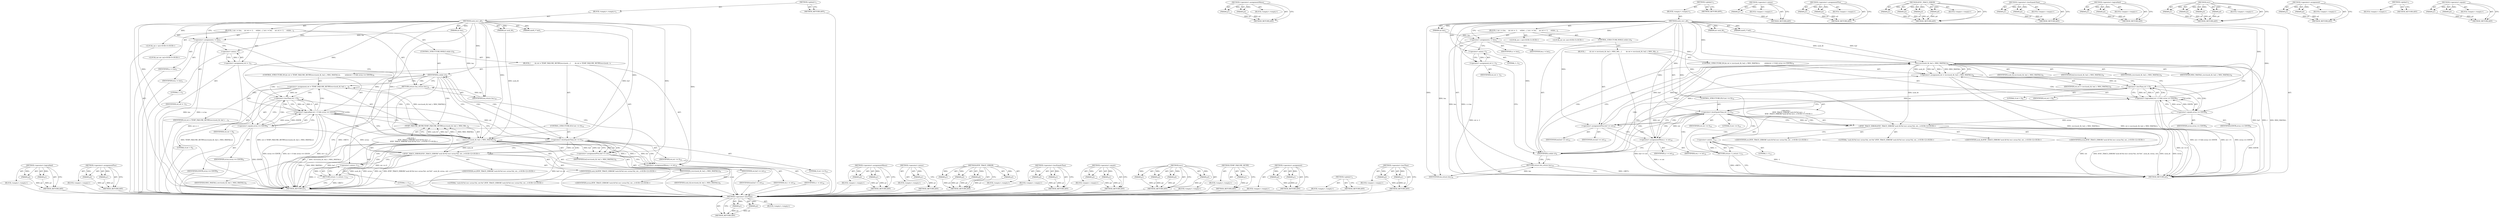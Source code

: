 digraph "&lt;operator&gt;.lessThan" {
vulnerable_103 [label=<(METHOD,&lt;operator&gt;.lessThan)>];
vulnerable_104 [label=<(PARAM,p1)>];
vulnerable_105 [label=<(PARAM,p2)>];
vulnerable_106 [label=<(BLOCK,&lt;empty&gt;,&lt;empty&gt;)>];
vulnerable_107 [label=<(METHOD_RETURN,ANY)>];
vulnerable_130 [label=<(METHOD,&lt;operator&gt;.assignmentMinus)>];
vulnerable_131 [label=<(PARAM,p1)>];
vulnerable_132 [label=<(PARAM,p2)>];
vulnerable_133 [label=<(BLOCK,&lt;empty&gt;,&lt;empty&gt;)>];
vulnerable_134 [label=<(METHOD_RETURN,ANY)>];
vulnerable_6 [label=<(METHOD,&lt;global&gt;)<SUB>1</SUB>>];
vulnerable_7 [label=<(BLOCK,&lt;empty&gt;,&lt;empty&gt;)<SUB>1</SUB>>];
vulnerable_8 [label=<(METHOD,sock_recv_all)<SUB>1</SUB>>];
vulnerable_9 [label=<(PARAM,int sock_fd)<SUB>1</SUB>>];
vulnerable_10 [label=<(PARAM,uint8_t* buf)<SUB>1</SUB>>];
vulnerable_11 [label=<(PARAM,int len)<SUB>1</SUB>>];
vulnerable_12 [label=<(BLOCK,{
 int r = len;

     int ret = -1;
     while(...,{
 int r = len;

     int ret = -1;
     while(...)<SUB>2</SUB>>];
vulnerable_13 [label="<(LOCAL,int r: int)<SUB>3</SUB>>"];
vulnerable_14 [label=<(&lt;operator&gt;.assignment,r = len)<SUB>3</SUB>>];
vulnerable_15 [label=<(IDENTIFIER,r,r = len)<SUB>3</SUB>>];
vulnerable_16 [label=<(IDENTIFIER,len,r = len)<SUB>3</SUB>>];
vulnerable_17 [label="<(LOCAL,int ret: int)<SUB>5</SUB>>"];
vulnerable_18 [label=<(&lt;operator&gt;.assignment,ret = -1)<SUB>5</SUB>>];
vulnerable_19 [label=<(IDENTIFIER,ret,ret = -1)<SUB>5</SUB>>];
vulnerable_20 [label=<(&lt;operator&gt;.minus,-1)<SUB>5</SUB>>];
vulnerable_21 [label=<(LITERAL,1,-1)<SUB>5</SUB>>];
vulnerable_22 [label=<(CONTROL_STRUCTURE,WHILE,while (r))<SUB>6</SUB>>];
vulnerable_23 [label=<(IDENTIFIER,r,while (r))<SUB>6</SUB>>];
vulnerable_24 [label=<(BLOCK,{
        do ret = recv(sock_fd, buf, r, MSG_WA...,{
        do ret = recv(sock_fd, buf, r, MSG_WA...)<SUB>7</SUB>>];
vulnerable_25 [label=<(CONTROL_STRUCTURE,DO,do ret = recv(sock_fd, buf, r, MSG_WAITALL);
         while(ret &lt; 0 &amp;&amp; errno == EINTR);)<SUB>8</SUB>>];
vulnerable_26 [label=<(&lt;operator&gt;.assignment,ret = recv(sock_fd, buf, r, MSG_WAITALL))<SUB>8</SUB>>];
vulnerable_27 [label=<(IDENTIFIER,ret,ret = recv(sock_fd, buf, r, MSG_WAITALL))<SUB>8</SUB>>];
vulnerable_28 [label=<(recv,recv(sock_fd, buf, r, MSG_WAITALL))<SUB>8</SUB>>];
vulnerable_29 [label=<(IDENTIFIER,sock_fd,recv(sock_fd, buf, r, MSG_WAITALL))<SUB>8</SUB>>];
vulnerable_30 [label=<(IDENTIFIER,buf,recv(sock_fd, buf, r, MSG_WAITALL))<SUB>8</SUB>>];
vulnerable_31 [label=<(IDENTIFIER,r,recv(sock_fd, buf, r, MSG_WAITALL))<SUB>8</SUB>>];
vulnerable_32 [label=<(IDENTIFIER,MSG_WAITALL,recv(sock_fd, buf, r, MSG_WAITALL))<SUB>8</SUB>>];
vulnerable_33 [label=<(&lt;operator&gt;.logicalAnd,ret &lt; 0 &amp;&amp; errno == EINTR)<SUB>9</SUB>>];
vulnerable_34 [label=<(&lt;operator&gt;.lessThan,ret &lt; 0)<SUB>9</SUB>>];
vulnerable_35 [label=<(IDENTIFIER,ret,ret &lt; 0)<SUB>9</SUB>>];
vulnerable_36 [label=<(LITERAL,0,ret &lt; 0)<SUB>9</SUB>>];
vulnerable_37 [label=<(&lt;operator&gt;.equals,errno == EINTR)<SUB>9</SUB>>];
vulnerable_38 [label=<(IDENTIFIER,errno,errno == EINTR)<SUB>9</SUB>>];
vulnerable_39 [label=<(IDENTIFIER,EINTR,errno == EINTR)<SUB>9</SUB>>];
vulnerable_40 [label=<(CONTROL_STRUCTURE,IF,if (ret &lt;= 0))<SUB>10</SUB>>];
vulnerable_41 [label=<(&lt;operator&gt;.lessEqualsThan,ret &lt;= 0)<SUB>10</SUB>>];
vulnerable_42 [label=<(IDENTIFIER,ret,ret &lt;= 0)<SUB>10</SUB>>];
vulnerable_43 [label=<(LITERAL,0,ret &lt;= 0)<SUB>10</SUB>>];
vulnerable_44 [label="<(BLOCK,{
            BTIF_TRACE_ERROR(&quot;sock fd:%d recv...,{
            BTIF_TRACE_ERROR(&quot;sock fd:%d recv...)<SUB>11</SUB>>"];
vulnerable_45 [label="<(BTIF_TRACE_ERROR,BTIF_TRACE_ERROR(&quot;sock fd:%d recv errno:%d, ret...)<SUB>12</SUB>>"];
vulnerable_46 [label="<(LITERAL,&quot;sock fd:%d recv errno:%d, ret:%d&quot;,BTIF_TRACE_ERROR(&quot;sock fd:%d recv errno:%d, ret...)<SUB>12</SUB>>"];
vulnerable_47 [label="<(IDENTIFIER,sock_fd,BTIF_TRACE_ERROR(&quot;sock fd:%d recv errno:%d, ret...)<SUB>12</SUB>>"];
vulnerable_48 [label="<(IDENTIFIER,errno,BTIF_TRACE_ERROR(&quot;sock fd:%d recv errno:%d, ret...)<SUB>12</SUB>>"];
vulnerable_49 [label="<(IDENTIFIER,ret,BTIF_TRACE_ERROR(&quot;sock fd:%d recv errno:%d, ret...)<SUB>12</SUB>>"];
vulnerable_50 [label=<(RETURN,return -1;,return -1;)<SUB>13</SUB>>];
vulnerable_51 [label=<(&lt;operator&gt;.minus,-1)<SUB>13</SUB>>];
vulnerable_52 [label=<(LITERAL,1,-1)<SUB>13</SUB>>];
vulnerable_53 [label=<(&lt;operator&gt;.assignmentPlus,buf += ret)<SUB>15</SUB>>];
vulnerable_54 [label=<(IDENTIFIER,buf,buf += ret)<SUB>15</SUB>>];
vulnerable_55 [label=<(IDENTIFIER,ret,buf += ret)<SUB>15</SUB>>];
vulnerable_56 [label=<(&lt;operator&gt;.assignmentMinus,r -= ret)<SUB>16</SUB>>];
vulnerable_57 [label=<(IDENTIFIER,r,r -= ret)<SUB>16</SUB>>];
vulnerable_58 [label=<(IDENTIFIER,ret,r -= ret)<SUB>16</SUB>>];
vulnerable_59 [label=<(RETURN,return len;,return len;)<SUB>18</SUB>>];
vulnerable_60 [label=<(IDENTIFIER,len,return len;)<SUB>18</SUB>>];
vulnerable_61 [label=<(METHOD_RETURN,int)<SUB>1</SUB>>];
vulnerable_63 [label=<(METHOD_RETURN,ANY)<SUB>1</SUB>>];
vulnerable_87 [label=<(METHOD,&lt;operator&gt;.minus)>];
vulnerable_88 [label=<(PARAM,p1)>];
vulnerable_89 [label=<(BLOCK,&lt;empty&gt;,&lt;empty&gt;)>];
vulnerable_90 [label=<(METHOD_RETURN,ANY)>];
vulnerable_125 [label=<(METHOD,&lt;operator&gt;.assignmentPlus)>];
vulnerable_126 [label=<(PARAM,p1)>];
vulnerable_127 [label=<(PARAM,p2)>];
vulnerable_128 [label=<(BLOCK,&lt;empty&gt;,&lt;empty&gt;)>];
vulnerable_129 [label=<(METHOD_RETURN,ANY)>];
vulnerable_118 [label=<(METHOD,BTIF_TRACE_ERROR)>];
vulnerable_119 [label=<(PARAM,p1)>];
vulnerable_120 [label=<(PARAM,p2)>];
vulnerable_121 [label=<(PARAM,p3)>];
vulnerable_122 [label=<(PARAM,p4)>];
vulnerable_123 [label=<(BLOCK,&lt;empty&gt;,&lt;empty&gt;)>];
vulnerable_124 [label=<(METHOD_RETURN,ANY)>];
vulnerable_113 [label=<(METHOD,&lt;operator&gt;.lessEqualsThan)>];
vulnerable_114 [label=<(PARAM,p1)>];
vulnerable_115 [label=<(PARAM,p2)>];
vulnerable_116 [label=<(BLOCK,&lt;empty&gt;,&lt;empty&gt;)>];
vulnerable_117 [label=<(METHOD_RETURN,ANY)>];
vulnerable_98 [label=<(METHOD,&lt;operator&gt;.logicalAnd)>];
vulnerable_99 [label=<(PARAM,p1)>];
vulnerable_100 [label=<(PARAM,p2)>];
vulnerable_101 [label=<(BLOCK,&lt;empty&gt;,&lt;empty&gt;)>];
vulnerable_102 [label=<(METHOD_RETURN,ANY)>];
vulnerable_91 [label=<(METHOD,recv)>];
vulnerable_92 [label=<(PARAM,p1)>];
vulnerable_93 [label=<(PARAM,p2)>];
vulnerable_94 [label=<(PARAM,p3)>];
vulnerable_95 [label=<(PARAM,p4)>];
vulnerable_96 [label=<(BLOCK,&lt;empty&gt;,&lt;empty&gt;)>];
vulnerable_97 [label=<(METHOD_RETURN,ANY)>];
vulnerable_82 [label=<(METHOD,&lt;operator&gt;.assignment)>];
vulnerable_83 [label=<(PARAM,p1)>];
vulnerable_84 [label=<(PARAM,p2)>];
vulnerable_85 [label=<(BLOCK,&lt;empty&gt;,&lt;empty&gt;)>];
vulnerable_86 [label=<(METHOD_RETURN,ANY)>];
vulnerable_76 [label=<(METHOD,&lt;global&gt;)<SUB>1</SUB>>];
vulnerable_77 [label=<(BLOCK,&lt;empty&gt;,&lt;empty&gt;)>];
vulnerable_78 [label=<(METHOD_RETURN,ANY)>];
vulnerable_108 [label=<(METHOD,&lt;operator&gt;.equals)>];
vulnerable_109 [label=<(PARAM,p1)>];
vulnerable_110 [label=<(PARAM,p2)>];
vulnerable_111 [label=<(BLOCK,&lt;empty&gt;,&lt;empty&gt;)>];
vulnerable_112 [label=<(METHOD_RETURN,ANY)>];
fixed_103 [label=<(METHOD,&lt;operator&gt;.logicalAnd)>];
fixed_104 [label=<(PARAM,p1)>];
fixed_105 [label=<(PARAM,p2)>];
fixed_106 [label=<(BLOCK,&lt;empty&gt;,&lt;empty&gt;)>];
fixed_107 [label=<(METHOD_RETURN,ANY)>];
fixed_130 [label=<(METHOD,&lt;operator&gt;.assignmentPlus)>];
fixed_131 [label=<(PARAM,p1)>];
fixed_132 [label=<(PARAM,p2)>];
fixed_133 [label=<(BLOCK,&lt;empty&gt;,&lt;empty&gt;)>];
fixed_134 [label=<(METHOD_RETURN,ANY)>];
fixed_6 [label=<(METHOD,&lt;global&gt;)<SUB>1</SUB>>];
fixed_7 [label=<(BLOCK,&lt;empty&gt;,&lt;empty&gt;)<SUB>1</SUB>>];
fixed_8 [label=<(METHOD,sock_recv_all)<SUB>1</SUB>>];
fixed_9 [label=<(PARAM,int sock_fd)<SUB>1</SUB>>];
fixed_10 [label=<(PARAM,uint8_t* buf)<SUB>1</SUB>>];
fixed_11 [label=<(PARAM,int len)<SUB>1</SUB>>];
fixed_12 [label=<(BLOCK,{
 int r = len;

     int ret = -1;
     while(...,{
 int r = len;

     int ret = -1;
     while(...)<SUB>2</SUB>>];
fixed_13 [label="<(LOCAL,int r: int)<SUB>3</SUB>>"];
fixed_14 [label=<(&lt;operator&gt;.assignment,r = len)<SUB>3</SUB>>];
fixed_15 [label=<(IDENTIFIER,r,r = len)<SUB>3</SUB>>];
fixed_16 [label=<(IDENTIFIER,len,r = len)<SUB>3</SUB>>];
fixed_17 [label="<(LOCAL,int ret: int)<SUB>5</SUB>>"];
fixed_18 [label=<(&lt;operator&gt;.assignment,ret = -1)<SUB>5</SUB>>];
fixed_19 [label=<(IDENTIFIER,ret,ret = -1)<SUB>5</SUB>>];
fixed_20 [label=<(&lt;operator&gt;.minus,-1)<SUB>5</SUB>>];
fixed_21 [label=<(LITERAL,1,-1)<SUB>5</SUB>>];
fixed_22 [label=<(CONTROL_STRUCTURE,WHILE,while (r))<SUB>6</SUB>>];
fixed_23 [label=<(IDENTIFIER,r,while (r))<SUB>6</SUB>>];
fixed_24 [label=<(BLOCK,{
        do ret = TEMP_FAILURE_RETRY(recv(sock...,{
        do ret = TEMP_FAILURE_RETRY(recv(sock...)<SUB>7</SUB>>];
fixed_25 [label=<(CONTROL_STRUCTURE,DO,do ret = TEMP_FAILURE_RETRY(recv(sock_fd, buf, r, MSG_WAITALL));
         while(ret &lt; 0 &amp;&amp; errno == EINTR);)<SUB>8</SUB>>];
fixed_26 [label=<(&lt;operator&gt;.assignment,ret = TEMP_FAILURE_RETRY(recv(sock_fd, buf, r, ...)<SUB>8</SUB>>];
fixed_27 [label=<(IDENTIFIER,ret,ret = TEMP_FAILURE_RETRY(recv(sock_fd, buf, r, ...)<SUB>8</SUB>>];
fixed_28 [label=<(TEMP_FAILURE_RETRY,TEMP_FAILURE_RETRY(recv(sock_fd, buf, r, MSG_WA...)<SUB>8</SUB>>];
fixed_29 [label=<(recv,recv(sock_fd, buf, r, MSG_WAITALL))<SUB>8</SUB>>];
fixed_30 [label=<(IDENTIFIER,sock_fd,recv(sock_fd, buf, r, MSG_WAITALL))<SUB>8</SUB>>];
fixed_31 [label=<(IDENTIFIER,buf,recv(sock_fd, buf, r, MSG_WAITALL))<SUB>8</SUB>>];
fixed_32 [label=<(IDENTIFIER,r,recv(sock_fd, buf, r, MSG_WAITALL))<SUB>8</SUB>>];
fixed_33 [label=<(IDENTIFIER,MSG_WAITALL,recv(sock_fd, buf, r, MSG_WAITALL))<SUB>8</SUB>>];
fixed_34 [label=<(&lt;operator&gt;.logicalAnd,ret &lt; 0 &amp;&amp; errno == EINTR)<SUB>9</SUB>>];
fixed_35 [label=<(&lt;operator&gt;.lessThan,ret &lt; 0)<SUB>9</SUB>>];
fixed_36 [label=<(IDENTIFIER,ret,ret &lt; 0)<SUB>9</SUB>>];
fixed_37 [label=<(LITERAL,0,ret &lt; 0)<SUB>9</SUB>>];
fixed_38 [label=<(&lt;operator&gt;.equals,errno == EINTR)<SUB>9</SUB>>];
fixed_39 [label=<(IDENTIFIER,errno,errno == EINTR)<SUB>9</SUB>>];
fixed_40 [label=<(IDENTIFIER,EINTR,errno == EINTR)<SUB>9</SUB>>];
fixed_41 [label=<(CONTROL_STRUCTURE,IF,if (ret &lt;= 0))<SUB>10</SUB>>];
fixed_42 [label=<(&lt;operator&gt;.lessEqualsThan,ret &lt;= 0)<SUB>10</SUB>>];
fixed_43 [label=<(IDENTIFIER,ret,ret &lt;= 0)<SUB>10</SUB>>];
fixed_44 [label=<(LITERAL,0,ret &lt;= 0)<SUB>10</SUB>>];
fixed_45 [label="<(BLOCK,{
            BTIF_TRACE_ERROR(&quot;sock fd:%d recv...,{
            BTIF_TRACE_ERROR(&quot;sock fd:%d recv...)<SUB>11</SUB>>"];
fixed_46 [label="<(BTIF_TRACE_ERROR,BTIF_TRACE_ERROR(&quot;sock fd:%d recv errno:%d, ret...)<SUB>12</SUB>>"];
fixed_47 [label="<(LITERAL,&quot;sock fd:%d recv errno:%d, ret:%d&quot;,BTIF_TRACE_ERROR(&quot;sock fd:%d recv errno:%d, ret...)<SUB>12</SUB>>"];
fixed_48 [label="<(IDENTIFIER,sock_fd,BTIF_TRACE_ERROR(&quot;sock fd:%d recv errno:%d, ret...)<SUB>12</SUB>>"];
fixed_49 [label="<(IDENTIFIER,errno,BTIF_TRACE_ERROR(&quot;sock fd:%d recv errno:%d, ret...)<SUB>12</SUB>>"];
fixed_50 [label="<(IDENTIFIER,ret,BTIF_TRACE_ERROR(&quot;sock fd:%d recv errno:%d, ret...)<SUB>12</SUB>>"];
fixed_51 [label=<(RETURN,return -1;,return -1;)<SUB>13</SUB>>];
fixed_52 [label=<(&lt;operator&gt;.minus,-1)<SUB>13</SUB>>];
fixed_53 [label=<(LITERAL,1,-1)<SUB>13</SUB>>];
fixed_54 [label=<(&lt;operator&gt;.assignmentPlus,buf += ret)<SUB>15</SUB>>];
fixed_55 [label=<(IDENTIFIER,buf,buf += ret)<SUB>15</SUB>>];
fixed_56 [label=<(IDENTIFIER,ret,buf += ret)<SUB>15</SUB>>];
fixed_57 [label=<(&lt;operator&gt;.assignmentMinus,r -= ret)<SUB>16</SUB>>];
fixed_58 [label=<(IDENTIFIER,r,r -= ret)<SUB>16</SUB>>];
fixed_59 [label=<(IDENTIFIER,ret,r -= ret)<SUB>16</SUB>>];
fixed_60 [label=<(RETURN,return len;,return len;)<SUB>18</SUB>>];
fixed_61 [label=<(IDENTIFIER,len,return len;)<SUB>18</SUB>>];
fixed_62 [label=<(METHOD_RETURN,int)<SUB>1</SUB>>];
fixed_64 [label=<(METHOD_RETURN,ANY)<SUB>1</SUB>>];
fixed_135 [label=<(METHOD,&lt;operator&gt;.assignmentMinus)>];
fixed_136 [label=<(PARAM,p1)>];
fixed_137 [label=<(PARAM,p2)>];
fixed_138 [label=<(BLOCK,&lt;empty&gt;,&lt;empty&gt;)>];
fixed_139 [label=<(METHOD_RETURN,ANY)>];
fixed_88 [label=<(METHOD,&lt;operator&gt;.minus)>];
fixed_89 [label=<(PARAM,p1)>];
fixed_90 [label=<(BLOCK,&lt;empty&gt;,&lt;empty&gt;)>];
fixed_91 [label=<(METHOD_RETURN,ANY)>];
fixed_123 [label=<(METHOD,BTIF_TRACE_ERROR)>];
fixed_124 [label=<(PARAM,p1)>];
fixed_125 [label=<(PARAM,p2)>];
fixed_126 [label=<(PARAM,p3)>];
fixed_127 [label=<(PARAM,p4)>];
fixed_128 [label=<(BLOCK,&lt;empty&gt;,&lt;empty&gt;)>];
fixed_129 [label=<(METHOD_RETURN,ANY)>];
fixed_118 [label=<(METHOD,&lt;operator&gt;.lessEqualsThan)>];
fixed_119 [label=<(PARAM,p1)>];
fixed_120 [label=<(PARAM,p2)>];
fixed_121 [label=<(BLOCK,&lt;empty&gt;,&lt;empty&gt;)>];
fixed_122 [label=<(METHOD_RETURN,ANY)>];
fixed_113 [label=<(METHOD,&lt;operator&gt;.equals)>];
fixed_114 [label=<(PARAM,p1)>];
fixed_115 [label=<(PARAM,p2)>];
fixed_116 [label=<(BLOCK,&lt;empty&gt;,&lt;empty&gt;)>];
fixed_117 [label=<(METHOD_RETURN,ANY)>];
fixed_96 [label=<(METHOD,recv)>];
fixed_97 [label=<(PARAM,p1)>];
fixed_98 [label=<(PARAM,p2)>];
fixed_99 [label=<(PARAM,p3)>];
fixed_100 [label=<(PARAM,p4)>];
fixed_101 [label=<(BLOCK,&lt;empty&gt;,&lt;empty&gt;)>];
fixed_102 [label=<(METHOD_RETURN,ANY)>];
fixed_92 [label=<(METHOD,TEMP_FAILURE_RETRY)>];
fixed_93 [label=<(PARAM,p1)>];
fixed_94 [label=<(BLOCK,&lt;empty&gt;,&lt;empty&gt;)>];
fixed_95 [label=<(METHOD_RETURN,ANY)>];
fixed_83 [label=<(METHOD,&lt;operator&gt;.assignment)>];
fixed_84 [label=<(PARAM,p1)>];
fixed_85 [label=<(PARAM,p2)>];
fixed_86 [label=<(BLOCK,&lt;empty&gt;,&lt;empty&gt;)>];
fixed_87 [label=<(METHOD_RETURN,ANY)>];
fixed_77 [label=<(METHOD,&lt;global&gt;)<SUB>1</SUB>>];
fixed_78 [label=<(BLOCK,&lt;empty&gt;,&lt;empty&gt;)>];
fixed_79 [label=<(METHOD_RETURN,ANY)>];
fixed_108 [label=<(METHOD,&lt;operator&gt;.lessThan)>];
fixed_109 [label=<(PARAM,p1)>];
fixed_110 [label=<(PARAM,p2)>];
fixed_111 [label=<(BLOCK,&lt;empty&gt;,&lt;empty&gt;)>];
fixed_112 [label=<(METHOD_RETURN,ANY)>];
vulnerable_103 -> vulnerable_104  [key=0, label="AST: "];
vulnerable_103 -> vulnerable_104  [key=1, label="DDG: "];
vulnerable_103 -> vulnerable_106  [key=0, label="AST: "];
vulnerable_103 -> vulnerable_105  [key=0, label="AST: "];
vulnerable_103 -> vulnerable_105  [key=1, label="DDG: "];
vulnerable_103 -> vulnerable_107  [key=0, label="AST: "];
vulnerable_103 -> vulnerable_107  [key=1, label="CFG: "];
vulnerable_104 -> vulnerable_107  [key=0, label="DDG: p1"];
vulnerable_105 -> vulnerable_107  [key=0, label="DDG: p2"];
vulnerable_130 -> vulnerable_131  [key=0, label="AST: "];
vulnerable_130 -> vulnerable_131  [key=1, label="DDG: "];
vulnerable_130 -> vulnerable_133  [key=0, label="AST: "];
vulnerable_130 -> vulnerable_132  [key=0, label="AST: "];
vulnerable_130 -> vulnerable_132  [key=1, label="DDG: "];
vulnerable_130 -> vulnerable_134  [key=0, label="AST: "];
vulnerable_130 -> vulnerable_134  [key=1, label="CFG: "];
vulnerable_131 -> vulnerable_134  [key=0, label="DDG: p1"];
vulnerable_132 -> vulnerable_134  [key=0, label="DDG: p2"];
vulnerable_6 -> vulnerable_7  [key=0, label="AST: "];
vulnerable_6 -> vulnerable_63  [key=0, label="AST: "];
vulnerable_6 -> vulnerable_63  [key=1, label="CFG: "];
vulnerable_7 -> vulnerable_8  [key=0, label="AST: "];
vulnerable_8 -> vulnerable_9  [key=0, label="AST: "];
vulnerable_8 -> vulnerable_9  [key=1, label="DDG: "];
vulnerable_8 -> vulnerable_10  [key=0, label="AST: "];
vulnerable_8 -> vulnerable_10  [key=1, label="DDG: "];
vulnerable_8 -> vulnerable_11  [key=0, label="AST: "];
vulnerable_8 -> vulnerable_11  [key=1, label="DDG: "];
vulnerable_8 -> vulnerable_12  [key=0, label="AST: "];
vulnerable_8 -> vulnerable_61  [key=0, label="AST: "];
vulnerable_8 -> vulnerable_14  [key=0, label="CFG: "];
vulnerable_8 -> vulnerable_14  [key=1, label="DDG: "];
vulnerable_8 -> vulnerable_23  [key=0, label="DDG: "];
vulnerable_8 -> vulnerable_60  [key=0, label="DDG: "];
vulnerable_8 -> vulnerable_20  [key=0, label="DDG: "];
vulnerable_8 -> vulnerable_53  [key=0, label="DDG: "];
vulnerable_8 -> vulnerable_56  [key=0, label="DDG: "];
vulnerable_8 -> vulnerable_41  [key=0, label="DDG: "];
vulnerable_8 -> vulnerable_28  [key=0, label="DDG: "];
vulnerable_8 -> vulnerable_34  [key=0, label="DDG: "];
vulnerable_8 -> vulnerable_37  [key=0, label="DDG: "];
vulnerable_8 -> vulnerable_45  [key=0, label="DDG: "];
vulnerable_8 -> vulnerable_51  [key=0, label="DDG: "];
vulnerable_9 -> vulnerable_28  [key=0, label="DDG: sock_fd"];
vulnerable_10 -> vulnerable_28  [key=0, label="DDG: buf"];
vulnerable_11 -> vulnerable_14  [key=0, label="DDG: len"];
vulnerable_11 -> vulnerable_60  [key=0, label="DDG: len"];
vulnerable_12 -> vulnerable_13  [key=0, label="AST: "];
vulnerable_12 -> vulnerable_14  [key=0, label="AST: "];
vulnerable_12 -> vulnerable_17  [key=0, label="AST: "];
vulnerable_12 -> vulnerable_18  [key=0, label="AST: "];
vulnerable_12 -> vulnerable_22  [key=0, label="AST: "];
vulnerable_12 -> vulnerable_59  [key=0, label="AST: "];
vulnerable_14 -> vulnerable_15  [key=0, label="AST: "];
vulnerable_14 -> vulnerable_16  [key=0, label="AST: "];
vulnerable_14 -> vulnerable_20  [key=0, label="CFG: "];
vulnerable_14 -> vulnerable_61  [key=0, label="DDG: len"];
vulnerable_14 -> vulnerable_61  [key=1, label="DDG: r = len"];
vulnerable_14 -> vulnerable_28  [key=0, label="DDG: r"];
vulnerable_18 -> vulnerable_19  [key=0, label="AST: "];
vulnerable_18 -> vulnerable_20  [key=0, label="AST: "];
vulnerable_18 -> vulnerable_23  [key=0, label="CFG: "];
vulnerable_18 -> vulnerable_61  [key=0, label="DDG: ret = -1"];
vulnerable_20 -> vulnerable_21  [key=0, label="AST: "];
vulnerable_20 -> vulnerable_18  [key=0, label="CFG: "];
vulnerable_20 -> vulnerable_18  [key=1, label="DDG: 1"];
vulnerable_22 -> vulnerable_23  [key=0, label="AST: "];
vulnerable_22 -> vulnerable_24  [key=0, label="AST: "];
vulnerable_23 -> vulnerable_28  [key=0, label="CFG: "];
vulnerable_23 -> vulnerable_28  [key=1, label="CDG: "];
vulnerable_23 -> vulnerable_59  [key=0, label="CFG: "];
vulnerable_23 -> vulnerable_59  [key=1, label="CDG: "];
vulnerable_23 -> vulnerable_34  [key=0, label="CDG: "];
vulnerable_23 -> vulnerable_33  [key=0, label="CDG: "];
vulnerable_23 -> vulnerable_26  [key=0, label="CDG: "];
vulnerable_23 -> vulnerable_41  [key=0, label="CDG: "];
vulnerable_24 -> vulnerable_25  [key=0, label="AST: "];
vulnerable_24 -> vulnerable_40  [key=0, label="AST: "];
vulnerable_24 -> vulnerable_53  [key=0, label="AST: "];
vulnerable_24 -> vulnerable_56  [key=0, label="AST: "];
vulnerable_25 -> vulnerable_26  [key=0, label="AST: "];
vulnerable_25 -> vulnerable_33  [key=0, label="AST: "];
vulnerable_26 -> vulnerable_27  [key=0, label="AST: "];
vulnerable_26 -> vulnerable_28  [key=0, label="AST: "];
vulnerable_26 -> vulnerable_34  [key=0, label="CFG: "];
vulnerable_26 -> vulnerable_34  [key=1, label="DDG: ret"];
vulnerable_26 -> vulnerable_61  [key=0, label="DDG: recv(sock_fd, buf, r, MSG_WAITALL)"];
vulnerable_26 -> vulnerable_61  [key=1, label="DDG: ret = recv(sock_fd, buf, r, MSG_WAITALL)"];
vulnerable_28 -> vulnerable_29  [key=0, label="AST: "];
vulnerable_28 -> vulnerable_30  [key=0, label="AST: "];
vulnerable_28 -> vulnerable_31  [key=0, label="AST: "];
vulnerable_28 -> vulnerable_32  [key=0, label="AST: "];
vulnerable_28 -> vulnerable_26  [key=0, label="CFG: "];
vulnerable_28 -> vulnerable_26  [key=1, label="DDG: sock_fd"];
vulnerable_28 -> vulnerable_26  [key=2, label="DDG: buf"];
vulnerable_28 -> vulnerable_26  [key=3, label="DDG: r"];
vulnerable_28 -> vulnerable_26  [key=4, label="DDG: MSG_WAITALL"];
vulnerable_28 -> vulnerable_61  [key=0, label="DDG: buf"];
vulnerable_28 -> vulnerable_61  [key=1, label="DDG: r"];
vulnerable_28 -> vulnerable_61  [key=2, label="DDG: MSG_WAITALL"];
vulnerable_28 -> vulnerable_53  [key=0, label="DDG: buf"];
vulnerable_28 -> vulnerable_56  [key=0, label="DDG: r"];
vulnerable_28 -> vulnerable_45  [key=0, label="DDG: sock_fd"];
vulnerable_33 -> vulnerable_34  [key=0, label="AST: "];
vulnerable_33 -> vulnerable_34  [key=1, label="CDG: "];
vulnerable_33 -> vulnerable_37  [key=0, label="AST: "];
vulnerable_33 -> vulnerable_28  [key=0, label="CFG: "];
vulnerable_33 -> vulnerable_28  [key=1, label="CDG: "];
vulnerable_33 -> vulnerable_41  [key=0, label="CFG: "];
vulnerable_33 -> vulnerable_61  [key=0, label="DDG: ret &lt; 0"];
vulnerable_33 -> vulnerable_61  [key=1, label="DDG: errno == EINTR"];
vulnerable_33 -> vulnerable_61  [key=2, label="DDG: ret &lt; 0 &amp;&amp; errno == EINTR"];
vulnerable_33 -> vulnerable_33  [key=0, label="CDG: "];
vulnerable_33 -> vulnerable_26  [key=0, label="CDG: "];
vulnerable_34 -> vulnerable_35  [key=0, label="AST: "];
vulnerable_34 -> vulnerable_36  [key=0, label="AST: "];
vulnerable_34 -> vulnerable_33  [key=0, label="CFG: "];
vulnerable_34 -> vulnerable_33  [key=1, label="DDG: ret"];
vulnerable_34 -> vulnerable_33  [key=2, label="DDG: 0"];
vulnerable_34 -> vulnerable_37  [key=0, label="CFG: "];
vulnerable_34 -> vulnerable_37  [key=1, label="CDG: "];
vulnerable_34 -> vulnerable_41  [key=0, label="DDG: ret"];
vulnerable_37 -> vulnerable_38  [key=0, label="AST: "];
vulnerable_37 -> vulnerable_39  [key=0, label="AST: "];
vulnerable_37 -> vulnerable_33  [key=0, label="CFG: "];
vulnerable_37 -> vulnerable_33  [key=1, label="DDG: errno"];
vulnerable_37 -> vulnerable_33  [key=2, label="DDG: EINTR"];
vulnerable_37 -> vulnerable_61  [key=0, label="DDG: EINTR"];
vulnerable_37 -> vulnerable_45  [key=0, label="DDG: errno"];
vulnerable_40 -> vulnerable_41  [key=0, label="AST: "];
vulnerable_40 -> vulnerable_44  [key=0, label="AST: "];
vulnerable_41 -> vulnerable_42  [key=0, label="AST: "];
vulnerable_41 -> vulnerable_43  [key=0, label="AST: "];
vulnerable_41 -> vulnerable_45  [key=0, label="CFG: "];
vulnerable_41 -> vulnerable_45  [key=1, label="DDG: ret"];
vulnerable_41 -> vulnerable_45  [key=2, label="CDG: "];
vulnerable_41 -> vulnerable_53  [key=0, label="CFG: "];
vulnerable_41 -> vulnerable_53  [key=1, label="DDG: ret"];
vulnerable_41 -> vulnerable_53  [key=2, label="CDG: "];
vulnerable_41 -> vulnerable_61  [key=0, label="DDG: ret &lt;= 0"];
vulnerable_41 -> vulnerable_56  [key=0, label="DDG: ret"];
vulnerable_41 -> vulnerable_56  [key=1, label="CDG: "];
vulnerable_41 -> vulnerable_23  [key=0, label="CDG: "];
vulnerable_41 -> vulnerable_51  [key=0, label="CDG: "];
vulnerable_41 -> vulnerable_50  [key=0, label="CDG: "];
vulnerable_44 -> vulnerable_45  [key=0, label="AST: "];
vulnerable_44 -> vulnerable_50  [key=0, label="AST: "];
vulnerable_45 -> vulnerable_46  [key=0, label="AST: "];
vulnerable_45 -> vulnerable_47  [key=0, label="AST: "];
vulnerable_45 -> vulnerable_48  [key=0, label="AST: "];
vulnerable_45 -> vulnerable_49  [key=0, label="AST: "];
vulnerable_45 -> vulnerable_51  [key=0, label="CFG: "];
vulnerable_45 -> vulnerable_61  [key=0, label="DDG: sock_fd"];
vulnerable_45 -> vulnerable_61  [key=1, label="DDG: errno"];
vulnerable_45 -> vulnerable_61  [key=2, label="DDG: ret"];
vulnerable_45 -> vulnerable_61  [key=3, label="DDG: BTIF_TRACE_ERROR(&quot;sock fd:%d recv errno:%d, ret:%d&quot;, sock_fd, errno, ret)"];
vulnerable_50 -> vulnerable_51  [key=0, label="AST: "];
vulnerable_50 -> vulnerable_61  [key=0, label="CFG: "];
vulnerable_50 -> vulnerable_61  [key=1, label="DDG: &lt;RET&gt;"];
vulnerable_51 -> vulnerable_52  [key=0, label="AST: "];
vulnerable_51 -> vulnerable_50  [key=0, label="CFG: "];
vulnerable_51 -> vulnerable_50  [key=1, label="DDG: -1"];
vulnerable_51 -> vulnerable_61  [key=0, label="DDG: -1"];
vulnerable_53 -> vulnerable_54  [key=0, label="AST: "];
vulnerable_53 -> vulnerable_55  [key=0, label="AST: "];
vulnerable_53 -> vulnerable_56  [key=0, label="CFG: "];
vulnerable_53 -> vulnerable_61  [key=0, label="DDG: buf += ret"];
vulnerable_53 -> vulnerable_28  [key=0, label="DDG: buf"];
vulnerable_56 -> vulnerable_57  [key=0, label="AST: "];
vulnerable_56 -> vulnerable_58  [key=0, label="AST: "];
vulnerable_56 -> vulnerable_23  [key=0, label="CFG: "];
vulnerable_56 -> vulnerable_61  [key=0, label="DDG: r -= ret"];
vulnerable_56 -> vulnerable_28  [key=0, label="DDG: r"];
vulnerable_59 -> vulnerable_60  [key=0, label="AST: "];
vulnerable_59 -> vulnerable_61  [key=0, label="CFG: "];
vulnerable_59 -> vulnerable_61  [key=1, label="DDG: &lt;RET&gt;"];
vulnerable_60 -> vulnerable_59  [key=0, label="DDG: len"];
vulnerable_87 -> vulnerable_88  [key=0, label="AST: "];
vulnerable_87 -> vulnerable_88  [key=1, label="DDG: "];
vulnerable_87 -> vulnerable_89  [key=0, label="AST: "];
vulnerable_87 -> vulnerable_90  [key=0, label="AST: "];
vulnerable_87 -> vulnerable_90  [key=1, label="CFG: "];
vulnerable_88 -> vulnerable_90  [key=0, label="DDG: p1"];
vulnerable_125 -> vulnerable_126  [key=0, label="AST: "];
vulnerable_125 -> vulnerable_126  [key=1, label="DDG: "];
vulnerable_125 -> vulnerable_128  [key=0, label="AST: "];
vulnerable_125 -> vulnerable_127  [key=0, label="AST: "];
vulnerable_125 -> vulnerable_127  [key=1, label="DDG: "];
vulnerable_125 -> vulnerable_129  [key=0, label="AST: "];
vulnerable_125 -> vulnerable_129  [key=1, label="CFG: "];
vulnerable_126 -> vulnerable_129  [key=0, label="DDG: p1"];
vulnerable_127 -> vulnerable_129  [key=0, label="DDG: p2"];
vulnerable_118 -> vulnerable_119  [key=0, label="AST: "];
vulnerable_118 -> vulnerable_119  [key=1, label="DDG: "];
vulnerable_118 -> vulnerable_123  [key=0, label="AST: "];
vulnerable_118 -> vulnerable_120  [key=0, label="AST: "];
vulnerable_118 -> vulnerable_120  [key=1, label="DDG: "];
vulnerable_118 -> vulnerable_124  [key=0, label="AST: "];
vulnerable_118 -> vulnerable_124  [key=1, label="CFG: "];
vulnerable_118 -> vulnerable_121  [key=0, label="AST: "];
vulnerable_118 -> vulnerable_121  [key=1, label="DDG: "];
vulnerable_118 -> vulnerable_122  [key=0, label="AST: "];
vulnerable_118 -> vulnerable_122  [key=1, label="DDG: "];
vulnerable_119 -> vulnerable_124  [key=0, label="DDG: p1"];
vulnerable_120 -> vulnerable_124  [key=0, label="DDG: p2"];
vulnerable_121 -> vulnerable_124  [key=0, label="DDG: p3"];
vulnerable_122 -> vulnerable_124  [key=0, label="DDG: p4"];
vulnerable_113 -> vulnerable_114  [key=0, label="AST: "];
vulnerable_113 -> vulnerable_114  [key=1, label="DDG: "];
vulnerable_113 -> vulnerable_116  [key=0, label="AST: "];
vulnerable_113 -> vulnerable_115  [key=0, label="AST: "];
vulnerable_113 -> vulnerable_115  [key=1, label="DDG: "];
vulnerable_113 -> vulnerable_117  [key=0, label="AST: "];
vulnerable_113 -> vulnerable_117  [key=1, label="CFG: "];
vulnerable_114 -> vulnerable_117  [key=0, label="DDG: p1"];
vulnerable_115 -> vulnerable_117  [key=0, label="DDG: p2"];
vulnerable_98 -> vulnerable_99  [key=0, label="AST: "];
vulnerable_98 -> vulnerable_99  [key=1, label="DDG: "];
vulnerable_98 -> vulnerable_101  [key=0, label="AST: "];
vulnerable_98 -> vulnerable_100  [key=0, label="AST: "];
vulnerable_98 -> vulnerable_100  [key=1, label="DDG: "];
vulnerable_98 -> vulnerable_102  [key=0, label="AST: "];
vulnerable_98 -> vulnerable_102  [key=1, label="CFG: "];
vulnerable_99 -> vulnerable_102  [key=0, label="DDG: p1"];
vulnerable_100 -> vulnerable_102  [key=0, label="DDG: p2"];
vulnerable_91 -> vulnerable_92  [key=0, label="AST: "];
vulnerable_91 -> vulnerable_92  [key=1, label="DDG: "];
vulnerable_91 -> vulnerable_96  [key=0, label="AST: "];
vulnerable_91 -> vulnerable_93  [key=0, label="AST: "];
vulnerable_91 -> vulnerable_93  [key=1, label="DDG: "];
vulnerable_91 -> vulnerable_97  [key=0, label="AST: "];
vulnerable_91 -> vulnerable_97  [key=1, label="CFG: "];
vulnerable_91 -> vulnerable_94  [key=0, label="AST: "];
vulnerable_91 -> vulnerable_94  [key=1, label="DDG: "];
vulnerable_91 -> vulnerable_95  [key=0, label="AST: "];
vulnerable_91 -> vulnerable_95  [key=1, label="DDG: "];
vulnerable_92 -> vulnerable_97  [key=0, label="DDG: p1"];
vulnerable_93 -> vulnerable_97  [key=0, label="DDG: p2"];
vulnerable_94 -> vulnerable_97  [key=0, label="DDG: p3"];
vulnerable_95 -> vulnerable_97  [key=0, label="DDG: p4"];
vulnerable_82 -> vulnerable_83  [key=0, label="AST: "];
vulnerable_82 -> vulnerable_83  [key=1, label="DDG: "];
vulnerable_82 -> vulnerable_85  [key=0, label="AST: "];
vulnerable_82 -> vulnerable_84  [key=0, label="AST: "];
vulnerable_82 -> vulnerable_84  [key=1, label="DDG: "];
vulnerable_82 -> vulnerable_86  [key=0, label="AST: "];
vulnerable_82 -> vulnerable_86  [key=1, label="CFG: "];
vulnerable_83 -> vulnerable_86  [key=0, label="DDG: p1"];
vulnerable_84 -> vulnerable_86  [key=0, label="DDG: p2"];
vulnerable_76 -> vulnerable_77  [key=0, label="AST: "];
vulnerable_76 -> vulnerable_78  [key=0, label="AST: "];
vulnerable_76 -> vulnerable_78  [key=1, label="CFG: "];
vulnerable_108 -> vulnerable_109  [key=0, label="AST: "];
vulnerable_108 -> vulnerable_109  [key=1, label="DDG: "];
vulnerable_108 -> vulnerable_111  [key=0, label="AST: "];
vulnerable_108 -> vulnerable_110  [key=0, label="AST: "];
vulnerable_108 -> vulnerable_110  [key=1, label="DDG: "];
vulnerable_108 -> vulnerable_112  [key=0, label="AST: "];
vulnerable_108 -> vulnerable_112  [key=1, label="CFG: "];
vulnerable_109 -> vulnerable_112  [key=0, label="DDG: p1"];
vulnerable_110 -> vulnerable_112  [key=0, label="DDG: p2"];
fixed_103 -> fixed_104  [key=0, label="AST: "];
fixed_103 -> fixed_104  [key=1, label="DDG: "];
fixed_103 -> fixed_106  [key=0, label="AST: "];
fixed_103 -> fixed_105  [key=0, label="AST: "];
fixed_103 -> fixed_105  [key=1, label="DDG: "];
fixed_103 -> fixed_107  [key=0, label="AST: "];
fixed_103 -> fixed_107  [key=1, label="CFG: "];
fixed_104 -> fixed_107  [key=0, label="DDG: p1"];
fixed_105 -> fixed_107  [key=0, label="DDG: p2"];
fixed_106 -> vulnerable_103  [key=0];
fixed_107 -> vulnerable_103  [key=0];
fixed_130 -> fixed_131  [key=0, label="AST: "];
fixed_130 -> fixed_131  [key=1, label="DDG: "];
fixed_130 -> fixed_133  [key=0, label="AST: "];
fixed_130 -> fixed_132  [key=0, label="AST: "];
fixed_130 -> fixed_132  [key=1, label="DDG: "];
fixed_130 -> fixed_134  [key=0, label="AST: "];
fixed_130 -> fixed_134  [key=1, label="CFG: "];
fixed_131 -> fixed_134  [key=0, label="DDG: p1"];
fixed_132 -> fixed_134  [key=0, label="DDG: p2"];
fixed_133 -> vulnerable_103  [key=0];
fixed_134 -> vulnerable_103  [key=0];
fixed_6 -> fixed_7  [key=0, label="AST: "];
fixed_6 -> fixed_64  [key=0, label="AST: "];
fixed_6 -> fixed_64  [key=1, label="CFG: "];
fixed_7 -> fixed_8  [key=0, label="AST: "];
fixed_8 -> fixed_9  [key=0, label="AST: "];
fixed_8 -> fixed_9  [key=1, label="DDG: "];
fixed_8 -> fixed_10  [key=0, label="AST: "];
fixed_8 -> fixed_10  [key=1, label="DDG: "];
fixed_8 -> fixed_11  [key=0, label="AST: "];
fixed_8 -> fixed_11  [key=1, label="DDG: "];
fixed_8 -> fixed_12  [key=0, label="AST: "];
fixed_8 -> fixed_62  [key=0, label="AST: "];
fixed_8 -> fixed_14  [key=0, label="CFG: "];
fixed_8 -> fixed_14  [key=1, label="DDG: "];
fixed_8 -> fixed_23  [key=0, label="DDG: "];
fixed_8 -> fixed_61  [key=0, label="DDG: "];
fixed_8 -> fixed_20  [key=0, label="DDG: "];
fixed_8 -> fixed_54  [key=0, label="DDG: "];
fixed_8 -> fixed_57  [key=0, label="DDG: "];
fixed_8 -> fixed_42  [key=0, label="DDG: "];
fixed_8 -> fixed_35  [key=0, label="DDG: "];
fixed_8 -> fixed_38  [key=0, label="DDG: "];
fixed_8 -> fixed_46  [key=0, label="DDG: "];
fixed_8 -> fixed_29  [key=0, label="DDG: "];
fixed_8 -> fixed_52  [key=0, label="DDG: "];
fixed_9 -> fixed_29  [key=0, label="DDG: sock_fd"];
fixed_10 -> fixed_29  [key=0, label="DDG: buf"];
fixed_11 -> fixed_14  [key=0, label="DDG: len"];
fixed_11 -> fixed_61  [key=0, label="DDG: len"];
fixed_12 -> fixed_13  [key=0, label="AST: "];
fixed_12 -> fixed_14  [key=0, label="AST: "];
fixed_12 -> fixed_17  [key=0, label="AST: "];
fixed_12 -> fixed_18  [key=0, label="AST: "];
fixed_12 -> fixed_22  [key=0, label="AST: "];
fixed_12 -> fixed_60  [key=0, label="AST: "];
fixed_13 -> vulnerable_103  [key=0];
fixed_14 -> fixed_15  [key=0, label="AST: "];
fixed_14 -> fixed_16  [key=0, label="AST: "];
fixed_14 -> fixed_20  [key=0, label="CFG: "];
fixed_14 -> fixed_62  [key=0, label="DDG: len"];
fixed_14 -> fixed_62  [key=1, label="DDG: r = len"];
fixed_14 -> fixed_29  [key=0, label="DDG: r"];
fixed_15 -> vulnerable_103  [key=0];
fixed_16 -> vulnerable_103  [key=0];
fixed_17 -> vulnerable_103  [key=0];
fixed_18 -> fixed_19  [key=0, label="AST: "];
fixed_18 -> fixed_20  [key=0, label="AST: "];
fixed_18 -> fixed_23  [key=0, label="CFG: "];
fixed_18 -> fixed_62  [key=0, label="DDG: ret = -1"];
fixed_19 -> vulnerable_103  [key=0];
fixed_20 -> fixed_21  [key=0, label="AST: "];
fixed_20 -> fixed_18  [key=0, label="CFG: "];
fixed_20 -> fixed_18  [key=1, label="DDG: 1"];
fixed_21 -> vulnerable_103  [key=0];
fixed_22 -> fixed_23  [key=0, label="AST: "];
fixed_22 -> fixed_24  [key=0, label="AST: "];
fixed_23 -> fixed_29  [key=0, label="CFG: "];
fixed_23 -> fixed_29  [key=1, label="CDG: "];
fixed_23 -> fixed_60  [key=0, label="CFG: "];
fixed_23 -> fixed_60  [key=1, label="CDG: "];
fixed_23 -> fixed_34  [key=0, label="CDG: "];
fixed_23 -> fixed_26  [key=0, label="CDG: "];
fixed_23 -> fixed_42  [key=0, label="CDG: "];
fixed_23 -> fixed_28  [key=0, label="CDG: "];
fixed_23 -> fixed_35  [key=0, label="CDG: "];
fixed_24 -> fixed_25  [key=0, label="AST: "];
fixed_24 -> fixed_41  [key=0, label="AST: "];
fixed_24 -> fixed_54  [key=0, label="AST: "];
fixed_24 -> fixed_57  [key=0, label="AST: "];
fixed_25 -> fixed_26  [key=0, label="AST: "];
fixed_25 -> fixed_34  [key=0, label="AST: "];
fixed_26 -> fixed_27  [key=0, label="AST: "];
fixed_26 -> fixed_28  [key=0, label="AST: "];
fixed_26 -> fixed_35  [key=0, label="CFG: "];
fixed_26 -> fixed_35  [key=1, label="DDG: ret"];
fixed_26 -> fixed_62  [key=0, label="DDG: TEMP_FAILURE_RETRY(recv(sock_fd, buf, r, MSG_WAITALL))"];
fixed_26 -> fixed_62  [key=1, label="DDG: ret = TEMP_FAILURE_RETRY(recv(sock_fd, buf, r, MSG_WAITALL))"];
fixed_27 -> vulnerable_103  [key=0];
fixed_28 -> fixed_29  [key=0, label="AST: "];
fixed_28 -> fixed_26  [key=0, label="CFG: "];
fixed_28 -> fixed_26  [key=1, label="DDG: recv(sock_fd, buf, r, MSG_WAITALL)"];
fixed_28 -> fixed_62  [key=0, label="DDG: recv(sock_fd, buf, r, MSG_WAITALL)"];
fixed_29 -> fixed_30  [key=0, label="AST: "];
fixed_29 -> fixed_31  [key=0, label="AST: "];
fixed_29 -> fixed_32  [key=0, label="AST: "];
fixed_29 -> fixed_33  [key=0, label="AST: "];
fixed_29 -> fixed_28  [key=0, label="CFG: "];
fixed_29 -> fixed_28  [key=1, label="DDG: sock_fd"];
fixed_29 -> fixed_28  [key=2, label="DDG: buf"];
fixed_29 -> fixed_28  [key=3, label="DDG: r"];
fixed_29 -> fixed_28  [key=4, label="DDG: MSG_WAITALL"];
fixed_29 -> fixed_62  [key=0, label="DDG: buf"];
fixed_29 -> fixed_62  [key=1, label="DDG: r"];
fixed_29 -> fixed_62  [key=2, label="DDG: MSG_WAITALL"];
fixed_29 -> fixed_54  [key=0, label="DDG: buf"];
fixed_29 -> fixed_57  [key=0, label="DDG: r"];
fixed_29 -> fixed_46  [key=0, label="DDG: sock_fd"];
fixed_30 -> vulnerable_103  [key=0];
fixed_31 -> vulnerable_103  [key=0];
fixed_32 -> vulnerable_103  [key=0];
fixed_33 -> vulnerable_103  [key=0];
fixed_34 -> fixed_35  [key=0, label="AST: "];
fixed_34 -> fixed_35  [key=1, label="CDG: "];
fixed_34 -> fixed_38  [key=0, label="AST: "];
fixed_34 -> fixed_29  [key=0, label="CFG: "];
fixed_34 -> fixed_29  [key=1, label="CDG: "];
fixed_34 -> fixed_42  [key=0, label="CFG: "];
fixed_34 -> fixed_62  [key=0, label="DDG: ret &lt; 0"];
fixed_34 -> fixed_62  [key=1, label="DDG: errno == EINTR"];
fixed_34 -> fixed_62  [key=2, label="DDG: ret &lt; 0 &amp;&amp; errno == EINTR"];
fixed_34 -> fixed_34  [key=0, label="CDG: "];
fixed_34 -> fixed_26  [key=0, label="CDG: "];
fixed_34 -> fixed_28  [key=0, label="CDG: "];
fixed_35 -> fixed_36  [key=0, label="AST: "];
fixed_35 -> fixed_37  [key=0, label="AST: "];
fixed_35 -> fixed_34  [key=0, label="CFG: "];
fixed_35 -> fixed_34  [key=1, label="DDG: ret"];
fixed_35 -> fixed_34  [key=2, label="DDG: 0"];
fixed_35 -> fixed_38  [key=0, label="CFG: "];
fixed_35 -> fixed_38  [key=1, label="CDG: "];
fixed_35 -> fixed_42  [key=0, label="DDG: ret"];
fixed_36 -> vulnerable_103  [key=0];
fixed_37 -> vulnerable_103  [key=0];
fixed_38 -> fixed_39  [key=0, label="AST: "];
fixed_38 -> fixed_40  [key=0, label="AST: "];
fixed_38 -> fixed_34  [key=0, label="CFG: "];
fixed_38 -> fixed_34  [key=1, label="DDG: errno"];
fixed_38 -> fixed_34  [key=2, label="DDG: EINTR"];
fixed_38 -> fixed_62  [key=0, label="DDG: EINTR"];
fixed_38 -> fixed_46  [key=0, label="DDG: errno"];
fixed_39 -> vulnerable_103  [key=0];
fixed_40 -> vulnerable_103  [key=0];
fixed_41 -> fixed_42  [key=0, label="AST: "];
fixed_41 -> fixed_45  [key=0, label="AST: "];
fixed_42 -> fixed_43  [key=0, label="AST: "];
fixed_42 -> fixed_44  [key=0, label="AST: "];
fixed_42 -> fixed_46  [key=0, label="CFG: "];
fixed_42 -> fixed_46  [key=1, label="DDG: ret"];
fixed_42 -> fixed_46  [key=2, label="CDG: "];
fixed_42 -> fixed_54  [key=0, label="CFG: "];
fixed_42 -> fixed_54  [key=1, label="DDG: ret"];
fixed_42 -> fixed_54  [key=2, label="CDG: "];
fixed_42 -> fixed_62  [key=0, label="DDG: ret &lt;= 0"];
fixed_42 -> fixed_57  [key=0, label="DDG: ret"];
fixed_42 -> fixed_57  [key=1, label="CDG: "];
fixed_42 -> fixed_23  [key=0, label="CDG: "];
fixed_42 -> fixed_51  [key=0, label="CDG: "];
fixed_42 -> fixed_52  [key=0, label="CDG: "];
fixed_43 -> vulnerable_103  [key=0];
fixed_44 -> vulnerable_103  [key=0];
fixed_45 -> fixed_46  [key=0, label="AST: "];
fixed_45 -> fixed_51  [key=0, label="AST: "];
fixed_46 -> fixed_47  [key=0, label="AST: "];
fixed_46 -> fixed_48  [key=0, label="AST: "];
fixed_46 -> fixed_49  [key=0, label="AST: "];
fixed_46 -> fixed_50  [key=0, label="AST: "];
fixed_46 -> fixed_52  [key=0, label="CFG: "];
fixed_46 -> fixed_62  [key=0, label="DDG: sock_fd"];
fixed_46 -> fixed_62  [key=1, label="DDG: errno"];
fixed_46 -> fixed_62  [key=2, label="DDG: ret"];
fixed_46 -> fixed_62  [key=3, label="DDG: BTIF_TRACE_ERROR(&quot;sock fd:%d recv errno:%d, ret:%d&quot;, sock_fd, errno, ret)"];
fixed_47 -> vulnerable_103  [key=0];
fixed_48 -> vulnerable_103  [key=0];
fixed_49 -> vulnerable_103  [key=0];
fixed_50 -> vulnerable_103  [key=0];
fixed_51 -> fixed_52  [key=0, label="AST: "];
fixed_51 -> fixed_62  [key=0, label="CFG: "];
fixed_51 -> fixed_62  [key=1, label="DDG: &lt;RET&gt;"];
fixed_52 -> fixed_53  [key=0, label="AST: "];
fixed_52 -> fixed_51  [key=0, label="CFG: "];
fixed_52 -> fixed_51  [key=1, label="DDG: -1"];
fixed_52 -> fixed_62  [key=0, label="DDG: -1"];
fixed_53 -> vulnerable_103  [key=0];
fixed_54 -> fixed_55  [key=0, label="AST: "];
fixed_54 -> fixed_56  [key=0, label="AST: "];
fixed_54 -> fixed_57  [key=0, label="CFG: "];
fixed_54 -> fixed_62  [key=0, label="DDG: buf += ret"];
fixed_54 -> fixed_29  [key=0, label="DDG: buf"];
fixed_55 -> vulnerable_103  [key=0];
fixed_56 -> vulnerable_103  [key=0];
fixed_57 -> fixed_58  [key=0, label="AST: "];
fixed_57 -> fixed_59  [key=0, label="AST: "];
fixed_57 -> fixed_23  [key=0, label="CFG: "];
fixed_57 -> fixed_62  [key=0, label="DDG: r -= ret"];
fixed_57 -> fixed_29  [key=0, label="DDG: r"];
fixed_58 -> vulnerable_103  [key=0];
fixed_59 -> vulnerable_103  [key=0];
fixed_60 -> fixed_61  [key=0, label="AST: "];
fixed_60 -> fixed_62  [key=0, label="CFG: "];
fixed_60 -> fixed_62  [key=1, label="DDG: &lt;RET&gt;"];
fixed_61 -> fixed_60  [key=0, label="DDG: len"];
fixed_62 -> vulnerable_103  [key=0];
fixed_64 -> vulnerable_103  [key=0];
fixed_135 -> fixed_136  [key=0, label="AST: "];
fixed_135 -> fixed_136  [key=1, label="DDG: "];
fixed_135 -> fixed_138  [key=0, label="AST: "];
fixed_135 -> fixed_137  [key=0, label="AST: "];
fixed_135 -> fixed_137  [key=1, label="DDG: "];
fixed_135 -> fixed_139  [key=0, label="AST: "];
fixed_135 -> fixed_139  [key=1, label="CFG: "];
fixed_136 -> fixed_139  [key=0, label="DDG: p1"];
fixed_137 -> fixed_139  [key=0, label="DDG: p2"];
fixed_138 -> vulnerable_103  [key=0];
fixed_139 -> vulnerable_103  [key=0];
fixed_88 -> fixed_89  [key=0, label="AST: "];
fixed_88 -> fixed_89  [key=1, label="DDG: "];
fixed_88 -> fixed_90  [key=0, label="AST: "];
fixed_88 -> fixed_91  [key=0, label="AST: "];
fixed_88 -> fixed_91  [key=1, label="CFG: "];
fixed_89 -> fixed_91  [key=0, label="DDG: p1"];
fixed_90 -> vulnerable_103  [key=0];
fixed_91 -> vulnerable_103  [key=0];
fixed_123 -> fixed_124  [key=0, label="AST: "];
fixed_123 -> fixed_124  [key=1, label="DDG: "];
fixed_123 -> fixed_128  [key=0, label="AST: "];
fixed_123 -> fixed_125  [key=0, label="AST: "];
fixed_123 -> fixed_125  [key=1, label="DDG: "];
fixed_123 -> fixed_129  [key=0, label="AST: "];
fixed_123 -> fixed_129  [key=1, label="CFG: "];
fixed_123 -> fixed_126  [key=0, label="AST: "];
fixed_123 -> fixed_126  [key=1, label="DDG: "];
fixed_123 -> fixed_127  [key=0, label="AST: "];
fixed_123 -> fixed_127  [key=1, label="DDG: "];
fixed_124 -> fixed_129  [key=0, label="DDG: p1"];
fixed_125 -> fixed_129  [key=0, label="DDG: p2"];
fixed_126 -> fixed_129  [key=0, label="DDG: p3"];
fixed_127 -> fixed_129  [key=0, label="DDG: p4"];
fixed_128 -> vulnerable_103  [key=0];
fixed_129 -> vulnerable_103  [key=0];
fixed_118 -> fixed_119  [key=0, label="AST: "];
fixed_118 -> fixed_119  [key=1, label="DDG: "];
fixed_118 -> fixed_121  [key=0, label="AST: "];
fixed_118 -> fixed_120  [key=0, label="AST: "];
fixed_118 -> fixed_120  [key=1, label="DDG: "];
fixed_118 -> fixed_122  [key=0, label="AST: "];
fixed_118 -> fixed_122  [key=1, label="CFG: "];
fixed_119 -> fixed_122  [key=0, label="DDG: p1"];
fixed_120 -> fixed_122  [key=0, label="DDG: p2"];
fixed_121 -> vulnerable_103  [key=0];
fixed_122 -> vulnerable_103  [key=0];
fixed_113 -> fixed_114  [key=0, label="AST: "];
fixed_113 -> fixed_114  [key=1, label="DDG: "];
fixed_113 -> fixed_116  [key=0, label="AST: "];
fixed_113 -> fixed_115  [key=0, label="AST: "];
fixed_113 -> fixed_115  [key=1, label="DDG: "];
fixed_113 -> fixed_117  [key=0, label="AST: "];
fixed_113 -> fixed_117  [key=1, label="CFG: "];
fixed_114 -> fixed_117  [key=0, label="DDG: p1"];
fixed_115 -> fixed_117  [key=0, label="DDG: p2"];
fixed_116 -> vulnerable_103  [key=0];
fixed_117 -> vulnerable_103  [key=0];
fixed_96 -> fixed_97  [key=0, label="AST: "];
fixed_96 -> fixed_97  [key=1, label="DDG: "];
fixed_96 -> fixed_101  [key=0, label="AST: "];
fixed_96 -> fixed_98  [key=0, label="AST: "];
fixed_96 -> fixed_98  [key=1, label="DDG: "];
fixed_96 -> fixed_102  [key=0, label="AST: "];
fixed_96 -> fixed_102  [key=1, label="CFG: "];
fixed_96 -> fixed_99  [key=0, label="AST: "];
fixed_96 -> fixed_99  [key=1, label="DDG: "];
fixed_96 -> fixed_100  [key=0, label="AST: "];
fixed_96 -> fixed_100  [key=1, label="DDG: "];
fixed_97 -> fixed_102  [key=0, label="DDG: p1"];
fixed_98 -> fixed_102  [key=0, label="DDG: p2"];
fixed_99 -> fixed_102  [key=0, label="DDG: p3"];
fixed_100 -> fixed_102  [key=0, label="DDG: p4"];
fixed_101 -> vulnerable_103  [key=0];
fixed_102 -> vulnerable_103  [key=0];
fixed_92 -> fixed_93  [key=0, label="AST: "];
fixed_92 -> fixed_93  [key=1, label="DDG: "];
fixed_92 -> fixed_94  [key=0, label="AST: "];
fixed_92 -> fixed_95  [key=0, label="AST: "];
fixed_92 -> fixed_95  [key=1, label="CFG: "];
fixed_93 -> fixed_95  [key=0, label="DDG: p1"];
fixed_94 -> vulnerable_103  [key=0];
fixed_95 -> vulnerable_103  [key=0];
fixed_83 -> fixed_84  [key=0, label="AST: "];
fixed_83 -> fixed_84  [key=1, label="DDG: "];
fixed_83 -> fixed_86  [key=0, label="AST: "];
fixed_83 -> fixed_85  [key=0, label="AST: "];
fixed_83 -> fixed_85  [key=1, label="DDG: "];
fixed_83 -> fixed_87  [key=0, label="AST: "];
fixed_83 -> fixed_87  [key=1, label="CFG: "];
fixed_84 -> fixed_87  [key=0, label="DDG: p1"];
fixed_85 -> fixed_87  [key=0, label="DDG: p2"];
fixed_86 -> vulnerable_103  [key=0];
fixed_87 -> vulnerable_103  [key=0];
fixed_77 -> fixed_78  [key=0, label="AST: "];
fixed_77 -> fixed_79  [key=0, label="AST: "];
fixed_77 -> fixed_79  [key=1, label="CFG: "];
fixed_78 -> vulnerable_103  [key=0];
fixed_79 -> vulnerable_103  [key=0];
fixed_108 -> fixed_109  [key=0, label="AST: "];
fixed_108 -> fixed_109  [key=1, label="DDG: "];
fixed_108 -> fixed_111  [key=0, label="AST: "];
fixed_108 -> fixed_110  [key=0, label="AST: "];
fixed_108 -> fixed_110  [key=1, label="DDG: "];
fixed_108 -> fixed_112  [key=0, label="AST: "];
fixed_108 -> fixed_112  [key=1, label="CFG: "];
fixed_109 -> fixed_112  [key=0, label="DDG: p1"];
fixed_110 -> fixed_112  [key=0, label="DDG: p2"];
fixed_111 -> vulnerable_103  [key=0];
fixed_112 -> vulnerable_103  [key=0];
}
